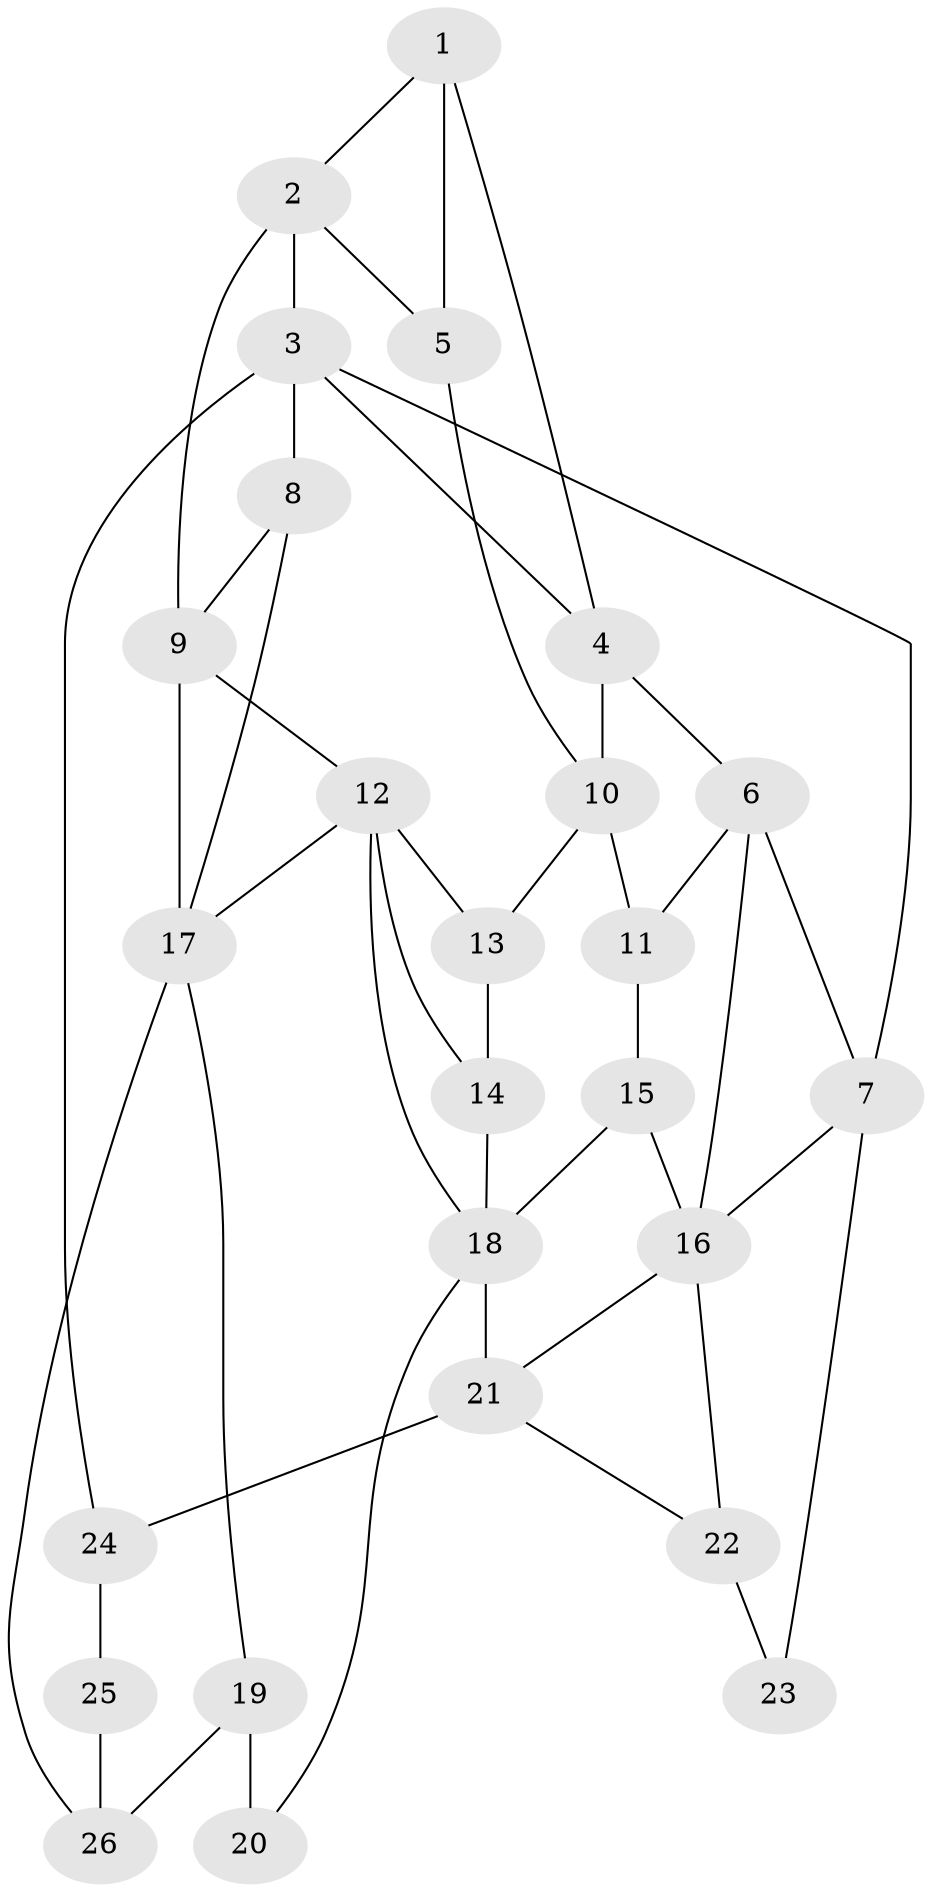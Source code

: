 // original degree distribution, {3: 0.024390243902439025, 4: 0.23170731707317074, 5: 0.5365853658536586, 6: 0.2073170731707317}
// Generated by graph-tools (version 1.1) at 2025/54/03/04/25 22:54:46]
// undirected, 26 vertices, 46 edges
graph export_dot {
  node [color=gray90,style=filled];
  1;
  2;
  3;
  4;
  5;
  6;
  7;
  8;
  9;
  10;
  11;
  12;
  13;
  14;
  15;
  16;
  17;
  18;
  19;
  20;
  21;
  22;
  23;
  24;
  25;
  26;
  1 -- 2 [weight=1.0];
  1 -- 4 [weight=1.0];
  1 -- 5 [weight=2.0];
  2 -- 3 [weight=1.0];
  2 -- 5 [weight=1.0];
  2 -- 9 [weight=2.0];
  3 -- 4 [weight=1.0];
  3 -- 7 [weight=2.0];
  3 -- 8 [weight=1.0];
  3 -- 24 [weight=3.0];
  4 -- 6 [weight=1.0];
  4 -- 10 [weight=2.0];
  5 -- 10 [weight=1.0];
  6 -- 7 [weight=1.0];
  6 -- 11 [weight=1.0];
  6 -- 16 [weight=1.0];
  7 -- 16 [weight=1.0];
  7 -- 23 [weight=2.0];
  8 -- 9 [weight=1.0];
  8 -- 17 [weight=1.0];
  9 -- 12 [weight=2.0];
  9 -- 17 [weight=1.0];
  10 -- 11 [weight=2.0];
  10 -- 13 [weight=1.0];
  11 -- 15 [weight=2.0];
  12 -- 13 [weight=1.0];
  12 -- 14 [weight=1.0];
  12 -- 17 [weight=1.0];
  12 -- 18 [weight=1.0];
  13 -- 14 [weight=4.0];
  14 -- 18 [weight=1.0];
  15 -- 16 [weight=2.0];
  15 -- 18 [weight=1.0];
  16 -- 21 [weight=1.0];
  16 -- 22 [weight=1.0];
  17 -- 19 [weight=1.0];
  17 -- 26 [weight=1.0];
  18 -- 20 [weight=1.0];
  18 -- 21 [weight=1.0];
  19 -- 20 [weight=2.0];
  19 -- 26 [weight=3.0];
  21 -- 22 [weight=1.0];
  21 -- 24 [weight=2.0];
  22 -- 23 [weight=2.0];
  24 -- 25 [weight=2.0];
  25 -- 26 [weight=2.0];
}
